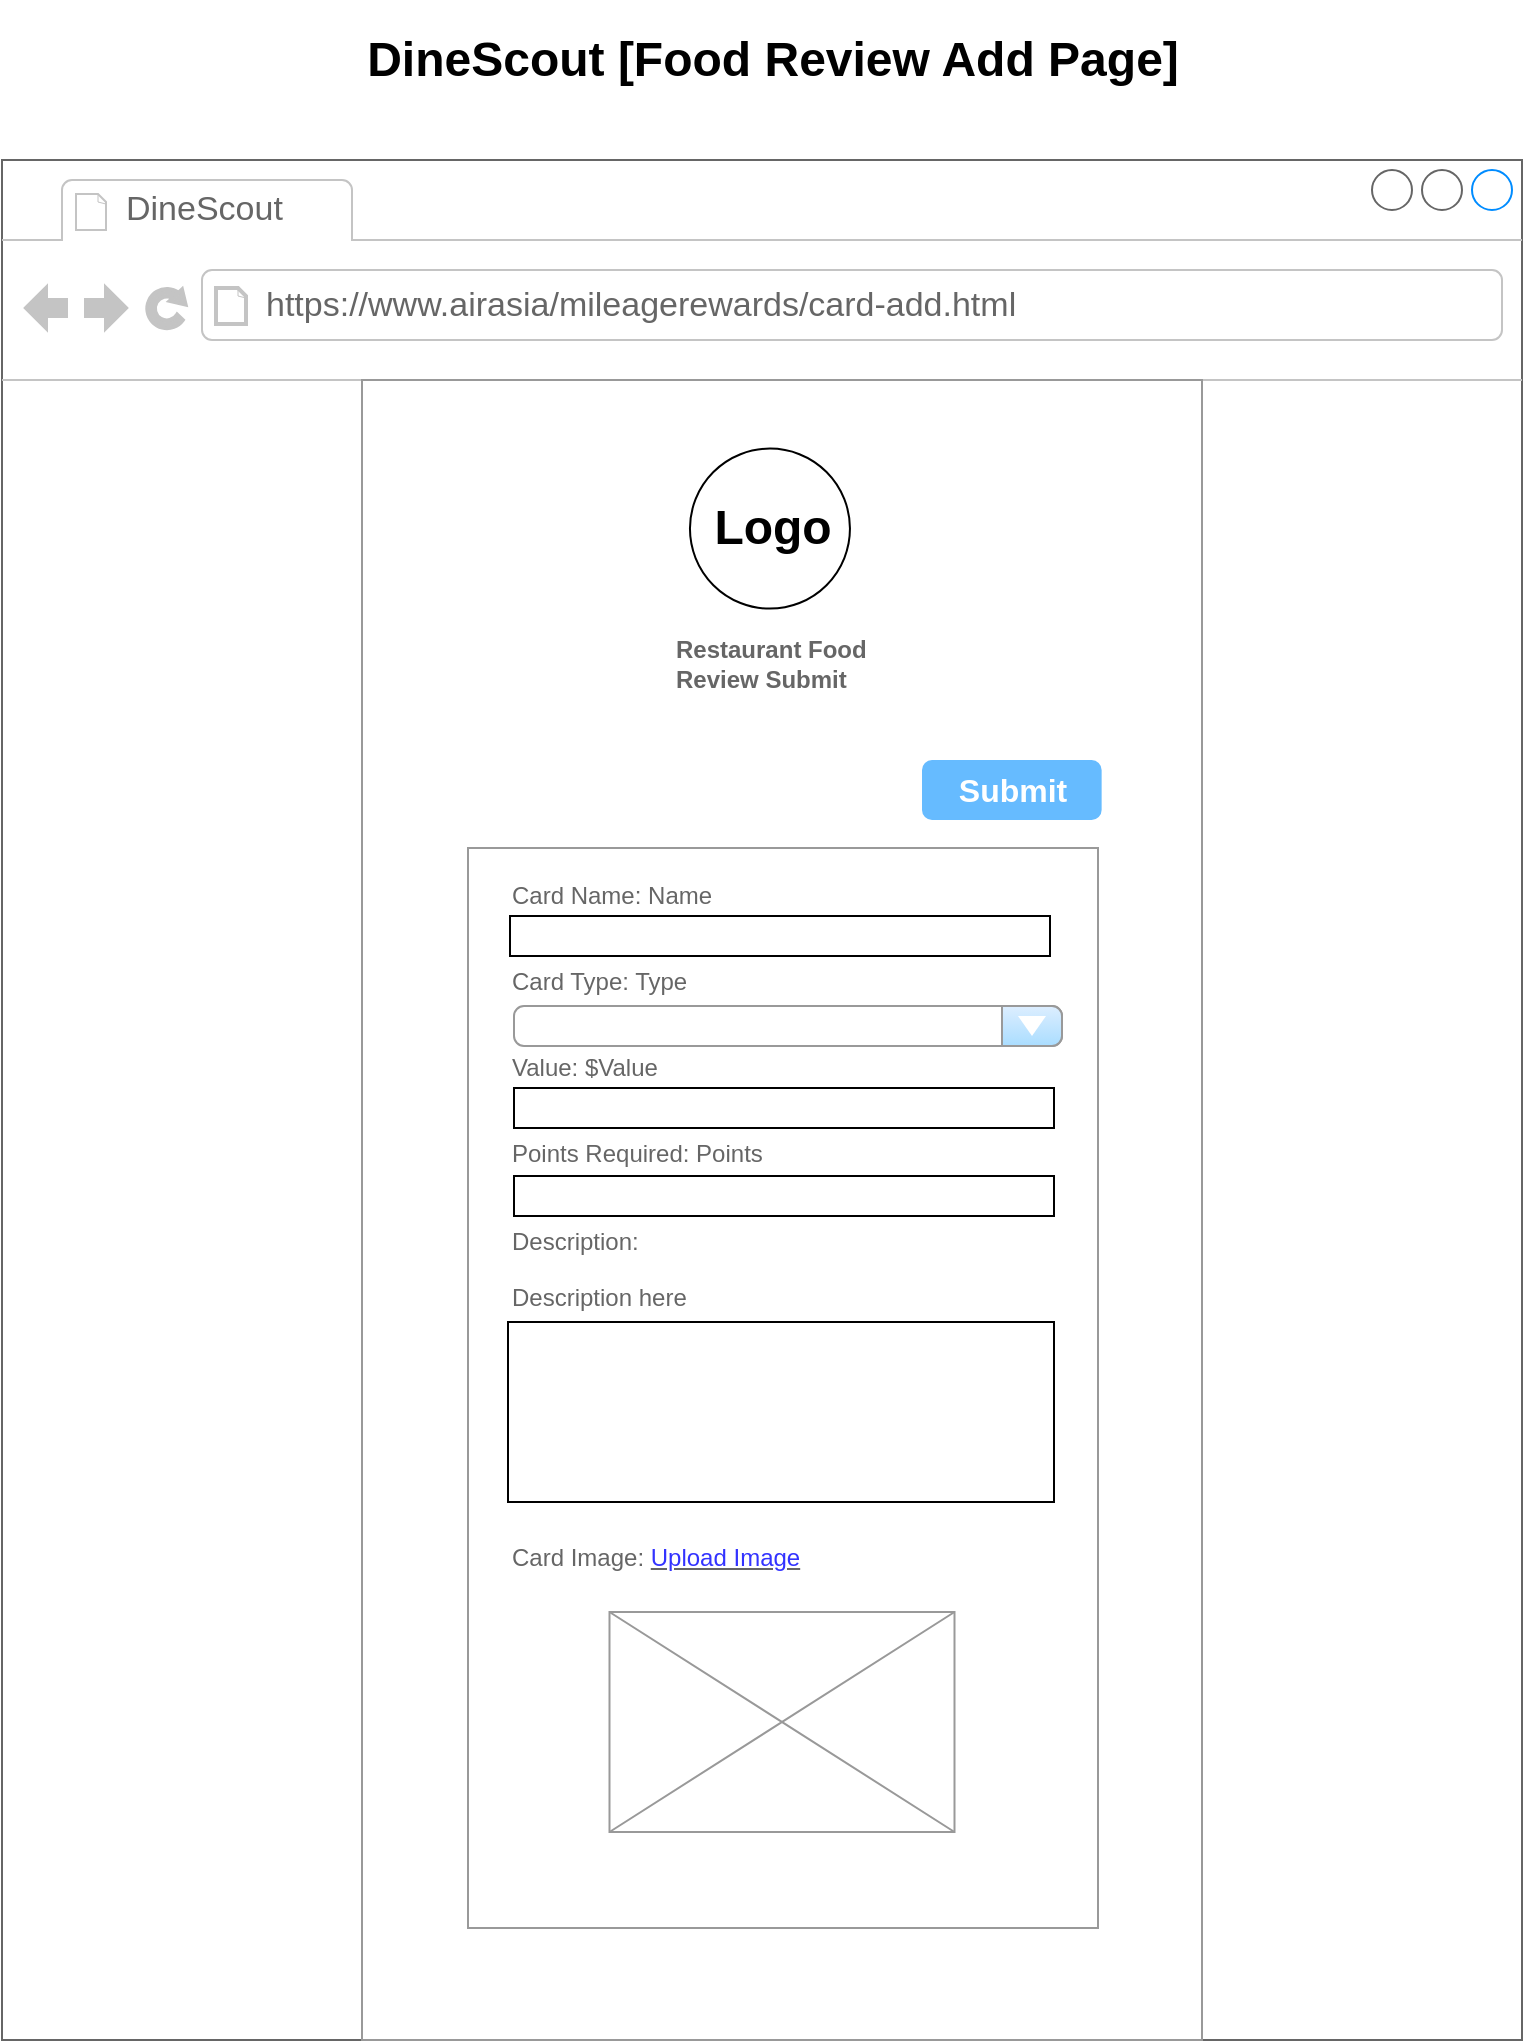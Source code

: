 <mxfile version="24.8.0">
  <diagram name="Page-1" id="dcItNQgl2toZj3ya5_So">
    <mxGraphModel dx="1232" dy="1097" grid="1" gridSize="10" guides="1" tooltips="1" connect="1" arrows="1" fold="1" page="1" pageScale="1" pageWidth="850" pageHeight="1100" math="0" shadow="0">
      <root>
        <mxCell id="0" />
        <mxCell id="1" parent="0" />
        <mxCell id="9OU2SBYdY14JRZC-RjCv-1" value="" style="strokeWidth=1;shadow=0;dashed=0;align=center;html=1;shape=mxgraph.mockup.containers.browserWindow;rSize=0;strokeColor=#666666;strokeColor2=#008cff;strokeColor3=#c4c4c4;mainText=,;recursiveResize=0;" vertex="1" parent="1">
          <mxGeometry x="40" y="120" width="760" height="940" as="geometry" />
        </mxCell>
        <mxCell id="9OU2SBYdY14JRZC-RjCv-2" value="DineScout" style="strokeWidth=1;shadow=0;dashed=0;align=center;html=1;shape=mxgraph.mockup.containers.anchor;fontSize=17;fontColor=#666666;align=left;whiteSpace=wrap;" vertex="1" parent="9OU2SBYdY14JRZC-RjCv-1">
          <mxGeometry x="60" y="12" width="110" height="26" as="geometry" />
        </mxCell>
        <mxCell id="9OU2SBYdY14JRZC-RjCv-3" value="https://www.airasia/mileagerewards/card-add.html" style="strokeWidth=1;shadow=0;dashed=0;align=center;html=1;shape=mxgraph.mockup.containers.anchor;rSize=0;fontSize=17;fontColor=#666666;align=left;" vertex="1" parent="9OU2SBYdY14JRZC-RjCv-1">
          <mxGeometry x="130" y="60" width="250" height="26" as="geometry" />
        </mxCell>
        <mxCell id="9OU2SBYdY14JRZC-RjCv-4" value="" style="strokeWidth=1;shadow=0;dashed=0;align=center;html=1;shape=mxgraph.mockup.forms.rrect;rSize=0;strokeColor=#999999;fillColor=#ffffff;" vertex="1" parent="9OU2SBYdY14JRZC-RjCv-1">
          <mxGeometry x="180" y="110" width="420" height="830" as="geometry" />
        </mxCell>
        <mxCell id="9OU2SBYdY14JRZC-RjCv-5" value="&lt;b&gt;Restaurant Food&lt;/b&gt;&lt;div&gt;&lt;b&gt;Review Submit&lt;/b&gt;&lt;/div&gt;" style="strokeWidth=1;shadow=0;dashed=0;align=center;html=1;shape=mxgraph.mockup.forms.anchor;fontSize=12;fontColor=#666666;align=left;resizeWidth=1;spacingLeft=0;" vertex="1" parent="9OU2SBYdY14JRZC-RjCv-4">
          <mxGeometry width="273" height="40" relative="1" as="geometry">
            <mxPoint x="155" y="122" as="offset" />
          </mxGeometry>
        </mxCell>
        <mxCell id="9OU2SBYdY14JRZC-RjCv-6" value="" style="strokeWidth=1;shadow=0;dashed=0;align=center;html=1;shape=mxgraph.mockup.forms.rrect;rSize=0;strokeColor=#999999;fontColor=#666666;align=left;spacingLeft=5;resizeWidth=1;" vertex="1" parent="9OU2SBYdY14JRZC-RjCv-4">
          <mxGeometry width="315" height="540" relative="1" as="geometry">
            <mxPoint x="53" y="234" as="offset" />
          </mxGeometry>
        </mxCell>
        <mxCell id="9OU2SBYdY14JRZC-RjCv-7" value="" style="ellipse;whiteSpace=wrap;html=1;aspect=fixed;" vertex="1" parent="9OU2SBYdY14JRZC-RjCv-4">
          <mxGeometry x="163.98" y="34.303" width="80" height="80" as="geometry" />
        </mxCell>
        <mxCell id="9OU2SBYdY14JRZC-RjCv-8" value="Logo" style="text;strokeColor=none;fillColor=none;html=1;fontSize=24;fontStyle=1;verticalAlign=middle;align=center;" vertex="1" parent="9OU2SBYdY14JRZC-RjCv-4">
          <mxGeometry x="100" y="51.61" width="210" height="45.39" as="geometry" />
        </mxCell>
        <mxCell id="9OU2SBYdY14JRZC-RjCv-9" value="Submit" style="strokeWidth=1;shadow=0;dashed=0;align=center;html=1;shape=mxgraph.mockup.forms.rrect;rSize=5;strokeColor=none;fontColor=#ffffff;fillColor=#66bbff;fontSize=16;fontStyle=1;" vertex="1" parent="9OU2SBYdY14JRZC-RjCv-4">
          <mxGeometry x="280" y="190" width="89.82" height="30" as="geometry" />
        </mxCell>
        <mxCell id="9OU2SBYdY14JRZC-RjCv-10" value="" style="verticalLabelPosition=bottom;shadow=0;dashed=0;align=center;html=1;verticalAlign=top;strokeWidth=1;shape=mxgraph.mockup.graphics.simpleIcon;strokeColor=#999999;" vertex="1" parent="9OU2SBYdY14JRZC-RjCv-4">
          <mxGeometry x="123.75" y="616" width="172.5" height="110" as="geometry" />
        </mxCell>
        <mxCell id="9OU2SBYdY14JRZC-RjCv-11" value="" style="strokeWidth=1;shadow=0;dashed=0;align=center;html=1;shape=mxgraph.mockup.forms.anchor;fontSize=12;fontColor=#666666;align=left;resizeWidth=1;spacingLeft=0;" vertex="1" parent="9OU2SBYdY14JRZC-RjCv-4">
          <mxGeometry x="165" y="247" width="90" height="20" as="geometry" />
        </mxCell>
        <mxCell id="9OU2SBYdY14JRZC-RjCv-12" value="" style="rounded=0;whiteSpace=wrap;html=1;" vertex="1" parent="9OU2SBYdY14JRZC-RjCv-4">
          <mxGeometry x="74" y="268" width="270" height="20" as="geometry" />
        </mxCell>
        <mxCell id="9OU2SBYdY14JRZC-RjCv-13" value="" style="rounded=0;whiteSpace=wrap;html=1;" vertex="1" parent="9OU2SBYdY14JRZC-RjCv-4">
          <mxGeometry x="73" y="471" width="273" height="90" as="geometry" />
        </mxCell>
        <mxCell id="9OU2SBYdY14JRZC-RjCv-14" value="" style="strokeWidth=1;shadow=0;dashed=0;align=center;html=1;shape=mxgraph.mockup.forms.comboBox;strokeColor=#999999;fillColor=#ddeeff;align=left;fillColor2=#aaddff;mainText=;fontColor=#666666;fontSize=17;spacingLeft=3;" vertex="1" parent="9OU2SBYdY14JRZC-RjCv-4">
          <mxGeometry x="76" y="313" width="274" height="20" as="geometry" />
        </mxCell>
        <mxCell id="9OU2SBYdY14JRZC-RjCv-15" value="Card Name: Name&lt;div&gt;&lt;br&gt;&lt;/div&gt;&lt;div&gt;&lt;br&gt;&lt;/div&gt;&lt;div&gt;Card Type: Type&lt;/div&gt;&lt;div&gt;&lt;br&gt;&lt;/div&gt;&lt;div&gt;&lt;br&gt;&lt;/div&gt;&lt;div&gt;Value: $Value&lt;/div&gt;&lt;div&gt;&lt;br&gt;&lt;/div&gt;&lt;div&gt;&lt;br&gt;&lt;/div&gt;&lt;div&gt;Points Required: Points&lt;/div&gt;&lt;div&gt;&lt;br&gt;&lt;/div&gt;&lt;div&gt;&lt;br&gt;&lt;/div&gt;&lt;div&gt;Description:&amp;nbsp;&lt;/div&gt;&lt;div&gt;&lt;br&gt;&lt;/div&gt;&lt;div&gt;Description here&lt;/div&gt;&lt;div&gt;&lt;br&gt;&lt;/div&gt;&lt;div&gt;&lt;br&gt;&lt;/div&gt;&lt;div&gt;&lt;br&gt;&lt;/div&gt;&lt;div&gt;&lt;br&gt;&lt;/div&gt;&lt;div&gt;&lt;br&gt;&lt;/div&gt;&lt;div&gt;&lt;br&gt;&lt;/div&gt;&lt;div&gt;&lt;br&gt;&lt;/div&gt;&lt;div&gt;&lt;br&gt;&lt;/div&gt;&lt;div&gt;Card Image: &lt;u&gt;&lt;font color=&quot;#3333ff&quot;&gt;Upload&amp;nbsp;Image&lt;/font&gt;&lt;/u&gt;&lt;/div&gt;" style="strokeWidth=1;shadow=0;dashed=0;align=center;html=1;shape=mxgraph.mockup.forms.anchor;fontSize=12;fontColor=#666666;align=left;resizeWidth=1;spacingLeft=0;" vertex="1" parent="9OU2SBYdY14JRZC-RjCv-4">
          <mxGeometry width="210" height="130" relative="1" as="geometry">
            <mxPoint x="73" y="358" as="offset" />
          </mxGeometry>
        </mxCell>
        <mxCell id="9OU2SBYdY14JRZC-RjCv-16" value="DineScout [Food Review Add Page]" style="text;strokeColor=none;fillColor=none;html=1;fontSize=24;fontStyle=1;verticalAlign=middle;align=center;" vertex="1" parent="1">
          <mxGeometry x="375" y="40" width="100" height="60" as="geometry" />
        </mxCell>
        <mxCell id="9OU2SBYdY14JRZC-RjCv-17" value="" style="rounded=0;whiteSpace=wrap;html=1;" vertex="1" parent="1">
          <mxGeometry x="296" y="584" width="270" height="20" as="geometry" />
        </mxCell>
        <mxCell id="9OU2SBYdY14JRZC-RjCv-18" value="" style="rounded=0;whiteSpace=wrap;html=1;" vertex="1" parent="1">
          <mxGeometry x="296" y="628" width="270" height="20" as="geometry" />
        </mxCell>
      </root>
    </mxGraphModel>
  </diagram>
</mxfile>

